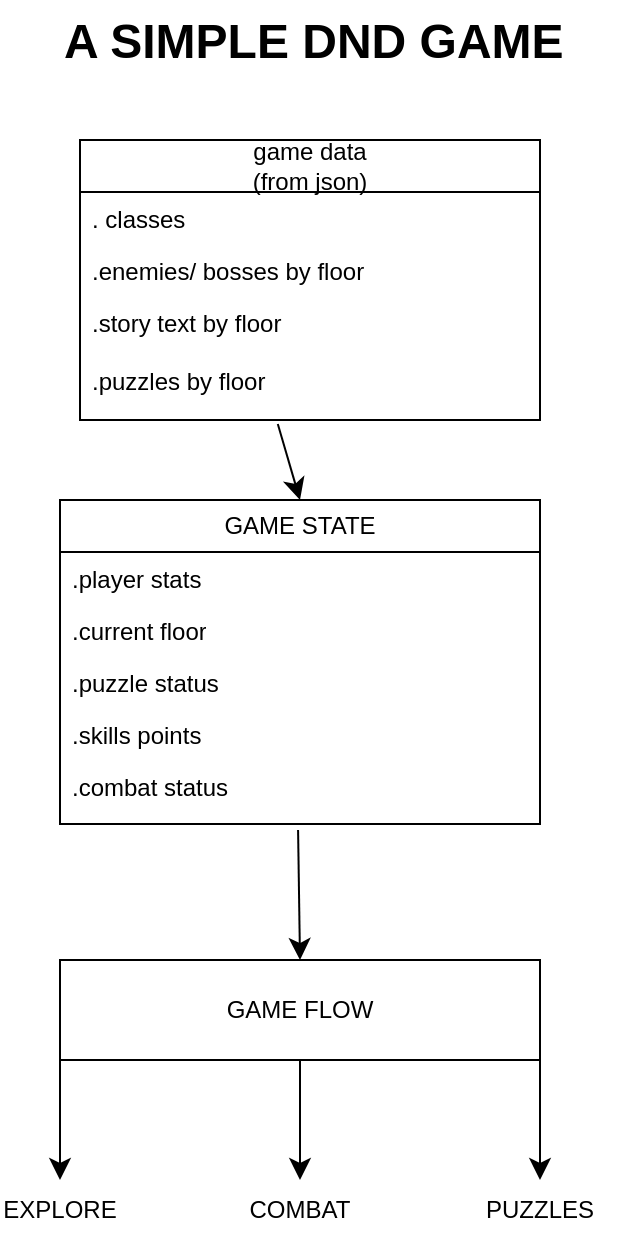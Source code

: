 <mxfile version="27.1.6">
  <diagram name="Page-1" id="n-z1ZjFtC49bSgxN_Vnm">
    <mxGraphModel dx="1621" dy="790" grid="1" gridSize="10" guides="1" tooltips="1" connect="1" arrows="1" fold="1" page="1" pageScale="1" pageWidth="850" pageHeight="1100" math="0" shadow="0">
      <root>
        <mxCell id="0" />
        <mxCell id="1" parent="0" />
        <mxCell id="AzGpRI79mUAFrmc1O82W-2" value="&lt;h1 style=&quot;margin-top: 0px;&quot;&gt;A SIMPLE DND GAME&amp;nbsp;&lt;/h1&gt;" style="text;html=1;whiteSpace=wrap;overflow=hidden;rounded=0;" parent="1" vertex="1">
          <mxGeometry x="200" y="10" width="290" height="50" as="geometry" />
        </mxCell>
        <mxCell id="AzGpRI79mUAFrmc1O82W-9" value="game data&lt;br&gt;(from json)" style="swimlane;fontStyle=0;childLayout=stackLayout;horizontal=1;startSize=26;fillColor=none;horizontalStack=0;resizeParent=1;resizeParentMax=0;resizeLast=0;collapsible=1;marginBottom=0;whiteSpace=wrap;html=1;movable=1;resizable=1;rotatable=1;deletable=1;editable=1;locked=0;connectable=1;" parent="1" vertex="1">
          <mxGeometry x="210" y="80" width="230" height="140" as="geometry" />
        </mxCell>
        <mxCell id="AzGpRI79mUAFrmc1O82W-10" value=". classes" style="text;strokeColor=none;fillColor=none;align=left;verticalAlign=top;spacingLeft=4;spacingRight=4;overflow=hidden;rotatable=0;points=[[0,0.5],[1,0.5]];portConstraint=eastwest;whiteSpace=wrap;html=1;" parent="AzGpRI79mUAFrmc1O82W-9" vertex="1">
          <mxGeometry y="26" width="230" height="26" as="geometry" />
        </mxCell>
        <mxCell id="AzGpRI79mUAFrmc1O82W-11" value=".enemies/ bosses by floor&amp;nbsp;" style="text;strokeColor=none;fillColor=none;align=left;verticalAlign=top;spacingLeft=4;spacingRight=4;overflow=hidden;rotatable=0;points=[[0,0.5],[1,0.5]];portConstraint=eastwest;whiteSpace=wrap;html=1;" parent="AzGpRI79mUAFrmc1O82W-9" vertex="1">
          <mxGeometry y="52" width="230" height="26" as="geometry" />
        </mxCell>
        <mxCell id="AzGpRI79mUAFrmc1O82W-12" value=".story text by floor&amp;nbsp;&lt;div&gt;&lt;br&gt;&lt;/div&gt;&lt;div&gt;.puzzles by floor&lt;/div&gt;" style="text;strokeColor=none;fillColor=none;align=left;verticalAlign=top;spacingLeft=4;spacingRight=4;overflow=hidden;rotatable=0;points=[[0,0.5],[1,0.5]];portConstraint=eastwest;whiteSpace=wrap;html=1;" parent="AzGpRI79mUAFrmc1O82W-9" vertex="1">
          <mxGeometry y="78" width="230" height="62" as="geometry" />
        </mxCell>
        <mxCell id="AzGpRI79mUAFrmc1O82W-17" value="GAME STATE" style="swimlane;fontStyle=0;childLayout=stackLayout;horizontal=1;startSize=26;fillColor=none;horizontalStack=0;resizeParent=1;resizeParentMax=0;resizeLast=0;collapsible=1;marginBottom=0;whiteSpace=wrap;html=1;" parent="1" vertex="1">
          <mxGeometry x="200" y="260" width="240" height="162" as="geometry" />
        </mxCell>
        <mxCell id="AzGpRI79mUAFrmc1O82W-18" value=".player stats" style="text;strokeColor=none;fillColor=none;align=left;verticalAlign=top;spacingLeft=4;spacingRight=4;overflow=hidden;rotatable=0;points=[[0,0.5],[1,0.5]];portConstraint=eastwest;whiteSpace=wrap;html=1;" parent="AzGpRI79mUAFrmc1O82W-17" vertex="1">
          <mxGeometry y="26" width="240" height="26" as="geometry" />
        </mxCell>
        <mxCell id="AzGpRI79mUAFrmc1O82W-19" value=".current floor" style="text;strokeColor=none;fillColor=none;align=left;verticalAlign=top;spacingLeft=4;spacingRight=4;overflow=hidden;rotatable=0;points=[[0,0.5],[1,0.5]];portConstraint=eastwest;whiteSpace=wrap;html=1;" parent="AzGpRI79mUAFrmc1O82W-17" vertex="1">
          <mxGeometry y="52" width="240" height="26" as="geometry" />
        </mxCell>
        <mxCell id="AzGpRI79mUAFrmc1O82W-21" value=".puzzle status" style="text;strokeColor=none;fillColor=none;align=left;verticalAlign=top;spacingLeft=4;spacingRight=4;overflow=hidden;rotatable=0;points=[[0,0.5],[1,0.5]];portConstraint=eastwest;whiteSpace=wrap;html=1;" parent="AzGpRI79mUAFrmc1O82W-17" vertex="1">
          <mxGeometry y="78" width="240" height="26" as="geometry" />
        </mxCell>
        <mxCell id="AzGpRI79mUAFrmc1O82W-22" value=".skills points" style="text;strokeColor=none;fillColor=none;align=left;verticalAlign=top;spacingLeft=4;spacingRight=4;overflow=hidden;rotatable=0;points=[[0,0.5],[1,0.5]];portConstraint=eastwest;whiteSpace=wrap;html=1;" parent="AzGpRI79mUAFrmc1O82W-17" vertex="1">
          <mxGeometry y="104" width="240" height="26" as="geometry" />
        </mxCell>
        <mxCell id="AzGpRI79mUAFrmc1O82W-20" value=".combat status&amp;nbsp;&lt;div&gt;&lt;br&gt;&lt;/div&gt;&lt;div&gt;.puzzle&lt;/div&gt;&lt;div&gt;&lt;div&gt;&lt;br&gt;&lt;/div&gt;&lt;div&gt;&lt;br&gt;&lt;/div&gt;&lt;/div&gt;" style="text;strokeColor=none;fillColor=none;align=left;verticalAlign=top;spacingLeft=4;spacingRight=4;overflow=hidden;rotatable=0;points=[[0,0.5],[1,0.5]];portConstraint=eastwest;whiteSpace=wrap;html=1;" parent="AzGpRI79mUAFrmc1O82W-17" vertex="1">
          <mxGeometry y="130" width="240" height="32" as="geometry" />
        </mxCell>
        <mxCell id="AzGpRI79mUAFrmc1O82W-25" value="" style="endArrow=classic;html=1;rounded=0;fontSize=12;startSize=8;endSize=8;curved=1;exitX=0.43;exitY=1.032;exitDx=0;exitDy=0;exitPerimeter=0;entryX=0.5;entryY=0;entryDx=0;entryDy=0;" parent="1" source="AzGpRI79mUAFrmc1O82W-12" target="AzGpRI79mUAFrmc1O82W-17" edge="1">
          <mxGeometry width="50" height="50" relative="1" as="geometry">
            <mxPoint x="320" y="460" as="sourcePoint" />
            <mxPoint x="370" y="410" as="targetPoint" />
          </mxGeometry>
        </mxCell>
        <mxCell id="AzGpRI79mUAFrmc1O82W-26" value="GAME FLOW" style="html=1;whiteSpace=wrap;" parent="1" vertex="1">
          <mxGeometry x="200" y="490" width="240" height="50" as="geometry" />
        </mxCell>
        <mxCell id="AzGpRI79mUAFrmc1O82W-28" value="" style="endArrow=classic;html=1;rounded=0;fontSize=12;startSize=8;endSize=8;curved=1;exitX=1;exitY=1;exitDx=0;exitDy=0;" parent="1" source="AzGpRI79mUAFrmc1O82W-26" target="AzGpRI79mUAFrmc1O82W-30" edge="1">
          <mxGeometry width="50" height="50" relative="1" as="geometry">
            <mxPoint x="320" y="460" as="sourcePoint" />
            <mxPoint x="440" y="600" as="targetPoint" />
          </mxGeometry>
        </mxCell>
        <mxCell id="AzGpRI79mUAFrmc1O82W-30" value="PUZZLES" style="text;html=1;align=center;verticalAlign=middle;whiteSpace=wrap;rounded=0;" parent="1" vertex="1">
          <mxGeometry x="410" y="600" width="60" height="30" as="geometry" />
        </mxCell>
        <mxCell id="AzGpRI79mUAFrmc1O82W-35" value="" style="endArrow=classic;html=1;rounded=0;fontSize=12;startSize=8;endSize=8;curved=1;exitX=0;exitY=1;exitDx=0;exitDy=0;" parent="1" source="AzGpRI79mUAFrmc1O82W-26" target="AzGpRI79mUAFrmc1O82W-31" edge="1">
          <mxGeometry width="50" height="50" relative="1" as="geometry">
            <mxPoint x="200" y="540" as="sourcePoint" />
            <mxPoint x="200" y="600" as="targetPoint" />
          </mxGeometry>
        </mxCell>
        <mxCell id="AzGpRI79mUAFrmc1O82W-31" value="EXPLORE" style="text;html=1;align=center;verticalAlign=middle;whiteSpace=wrap;rounded=0;" parent="1" vertex="1">
          <mxGeometry x="170" y="600" width="60" height="30" as="geometry" />
        </mxCell>
        <mxCell id="AzGpRI79mUAFrmc1O82W-37" value="" style="endArrow=classic;html=1;rounded=0;fontSize=12;startSize=8;endSize=8;curved=1;exitX=0.5;exitY=1;exitDx=0;exitDy=0;" parent="1" source="AzGpRI79mUAFrmc1O82W-26" target="AzGpRI79mUAFrmc1O82W-36" edge="1">
          <mxGeometry width="50" height="50" relative="1" as="geometry">
            <mxPoint x="320" y="540" as="sourcePoint" />
            <mxPoint x="320" y="590" as="targetPoint" />
          </mxGeometry>
        </mxCell>
        <mxCell id="AzGpRI79mUAFrmc1O82W-36" value="COMBAT" style="text;html=1;align=center;verticalAlign=middle;whiteSpace=wrap;rounded=0;" parent="1" vertex="1">
          <mxGeometry x="290" y="600" width="60" height="30" as="geometry" />
        </mxCell>
        <mxCell id="AzGpRI79mUAFrmc1O82W-38" value="" style="endArrow=classic;html=1;rounded=0;fontSize=12;startSize=8;endSize=8;curved=1;exitX=0.496;exitY=1.094;exitDx=0;exitDy=0;exitPerimeter=0;entryX=0.5;entryY=0;entryDx=0;entryDy=0;" parent="1" source="AzGpRI79mUAFrmc1O82W-20" target="AzGpRI79mUAFrmc1O82W-26" edge="1">
          <mxGeometry width="50" height="50" relative="1" as="geometry">
            <mxPoint x="320" y="460" as="sourcePoint" />
            <mxPoint x="370" y="410" as="targetPoint" />
          </mxGeometry>
        </mxCell>
      </root>
    </mxGraphModel>
  </diagram>
</mxfile>
